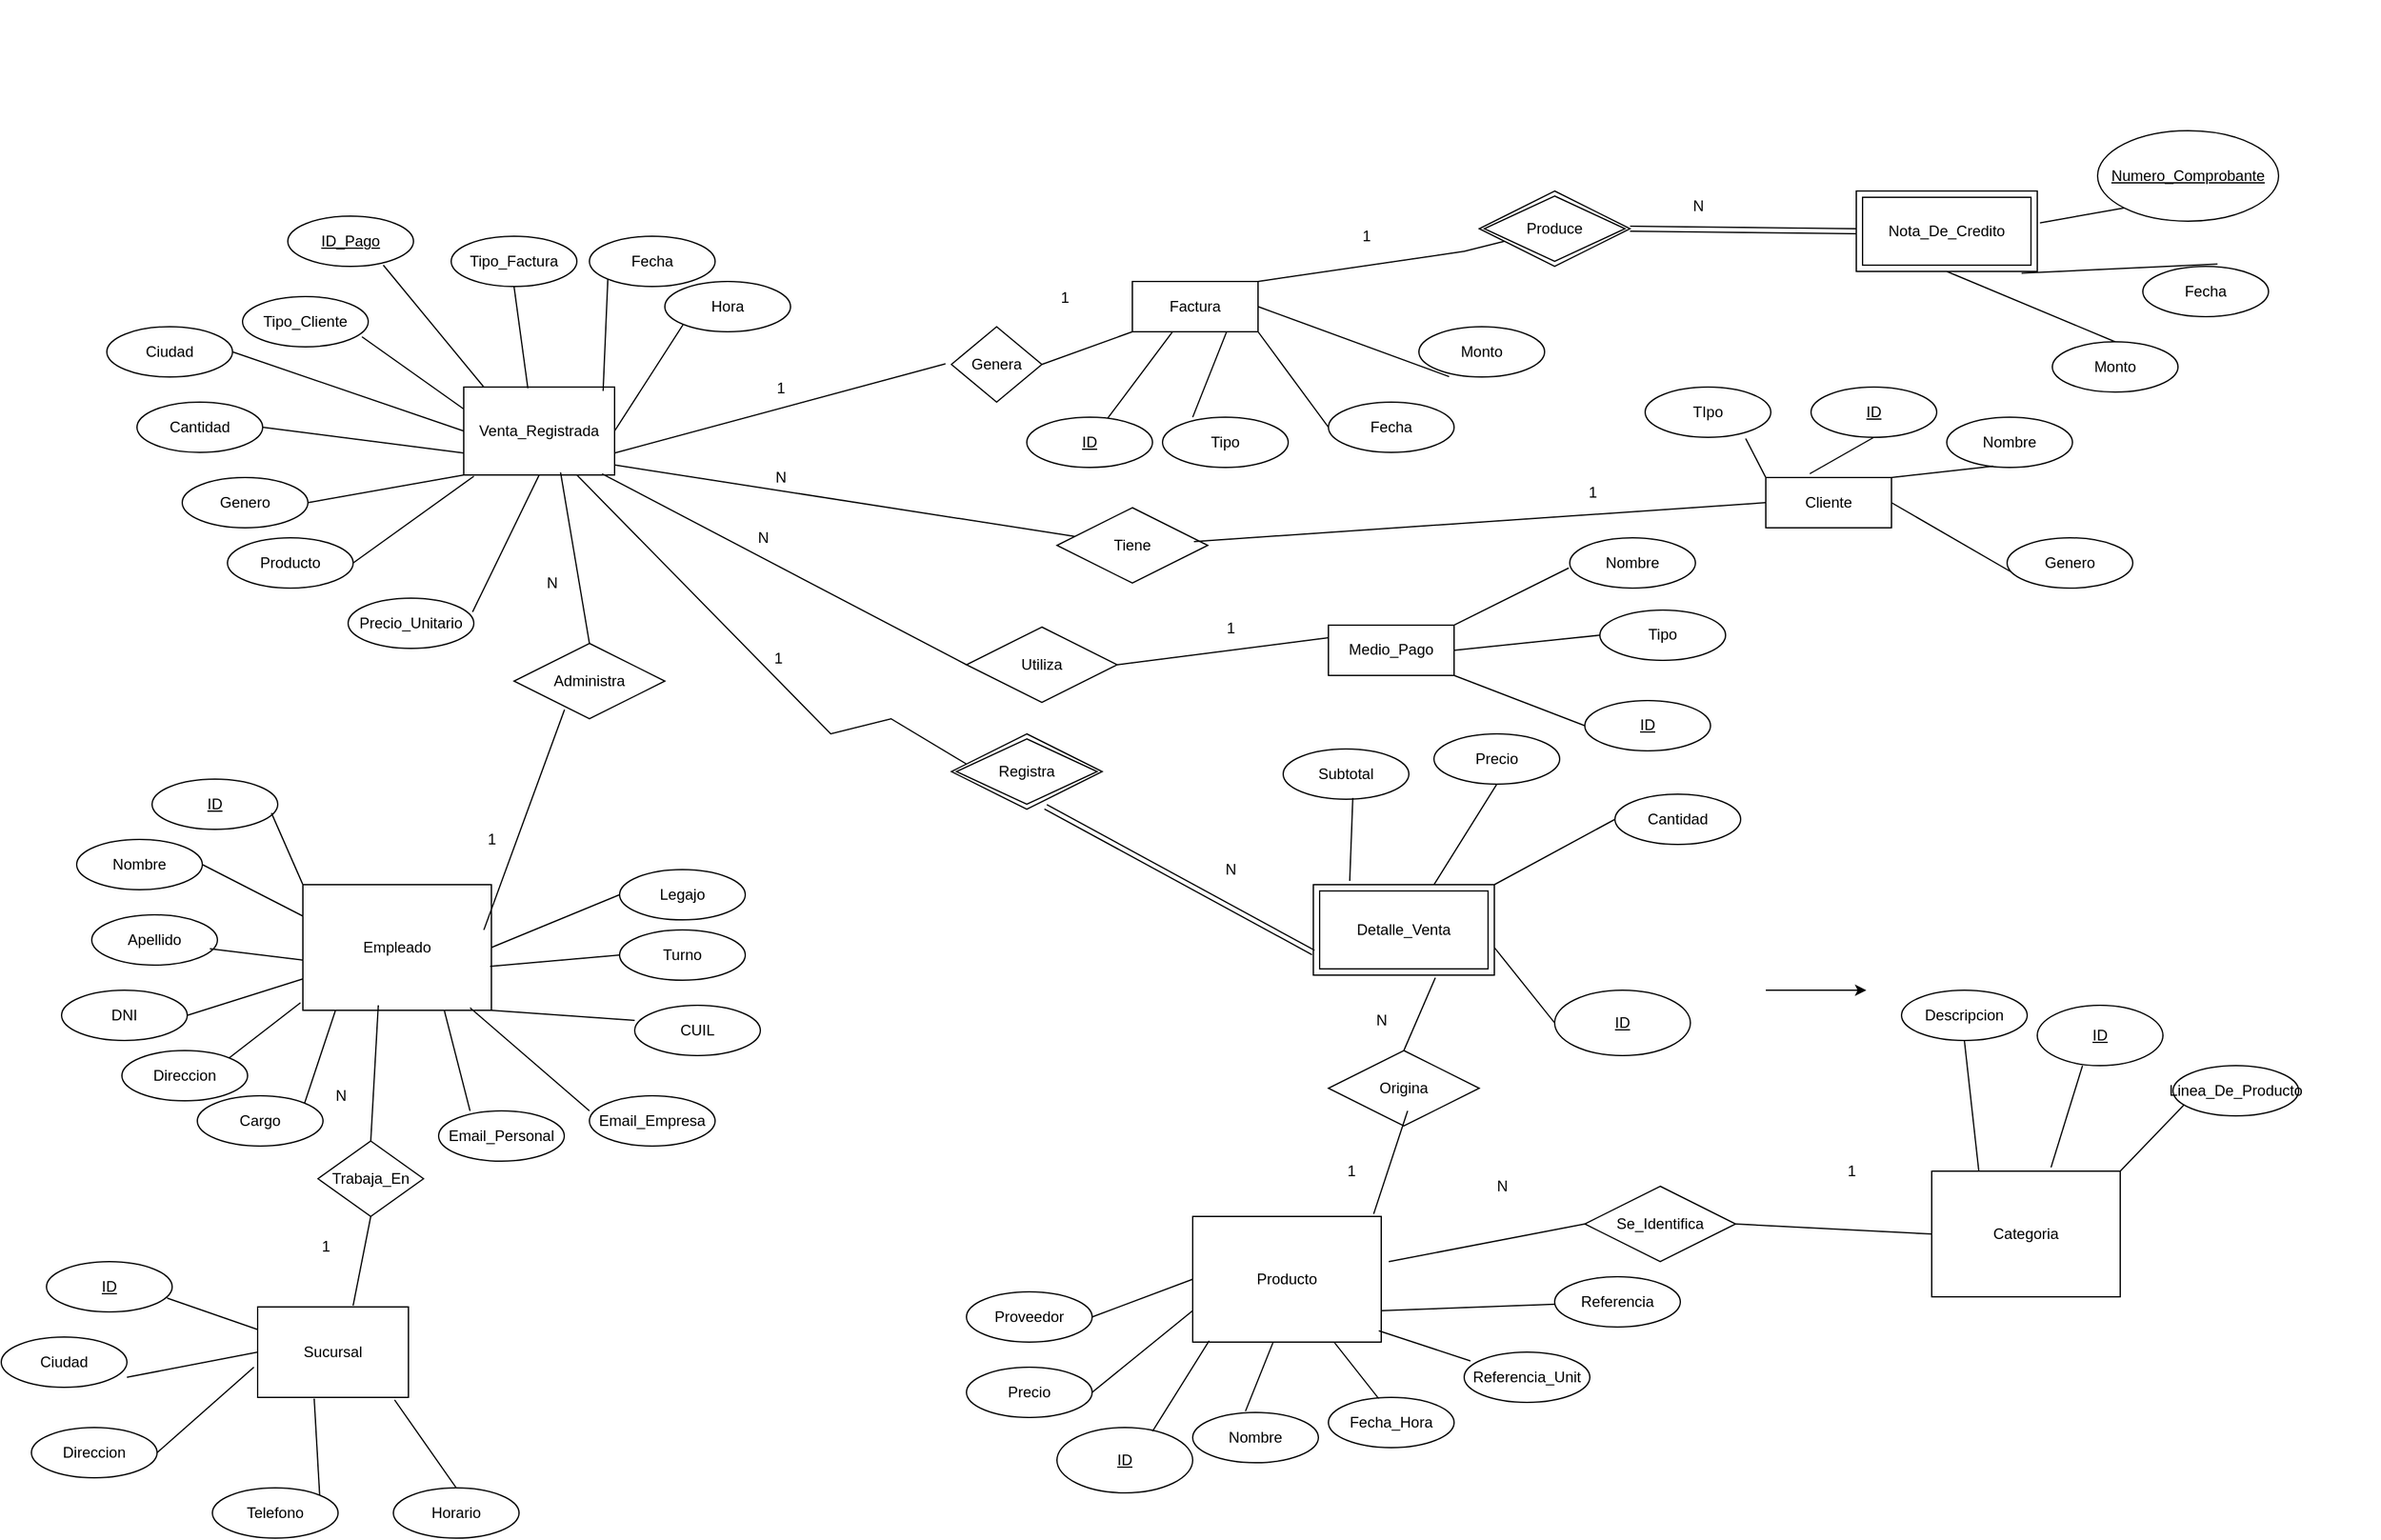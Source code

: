 <mxfile version="26.0.14">
  <diagram name="Página-1" id="UsycYZGFSsphmftQ30QH">
    <mxGraphModel grid="1" page="1" gridSize="12" guides="0" tooltips="1" connect="1" arrows="1" fold="1" pageScale="1" pageWidth="2200" pageHeight="2200" math="0" shadow="0">
      <root>
        <mxCell id="0" />
        <mxCell id="1" parent="0" />
        <mxCell id="an_xKArvUmKsYVzUiVtq-6" value="Venta_Registrada" style="whiteSpace=wrap;html=1;align=center;perimeterSpacing=0;strokeWidth=1;" vertex="1" parent="1">
          <mxGeometry x="512" y="252" width="120" height="70" as="geometry" />
        </mxCell>
        <mxCell id="an_xKArvUmKsYVzUiVtq-8" value="Tipo_Cliente" style="ellipse;whiteSpace=wrap;html=1;align=center;" vertex="1" parent="1">
          <mxGeometry x="336" y="180" width="100" height="40" as="geometry" />
        </mxCell>
        <mxCell id="an_xKArvUmKsYVzUiVtq-9" value="Tipo_Factura" style="ellipse;whiteSpace=wrap;html=1;align=center;" vertex="1" parent="1">
          <mxGeometry x="502" y="132" width="100" height="40" as="geometry" />
        </mxCell>
        <mxCell id="an_xKArvUmKsYVzUiVtq-10" value="Ciudad" style="ellipse;whiteSpace=wrap;html=1;align=center;" vertex="1" parent="1">
          <mxGeometry x="228" y="204" width="100" height="40" as="geometry" />
        </mxCell>
        <mxCell id="an_xKArvUmKsYVzUiVtq-11" value="Cliente" style="whiteSpace=wrap;html=1;align=center;" vertex="1" parent="1">
          <mxGeometry x="1548" y="324" width="100" height="40" as="geometry" />
        </mxCell>
        <mxCell id="an_xKArvUmKsYVzUiVtq-12" value="ID_Pago" style="ellipse;whiteSpace=wrap;html=1;align=center;fontStyle=4;" vertex="1" parent="1">
          <mxGeometry x="372" y="116" width="100" height="40" as="geometry" />
        </mxCell>
        <mxCell id="an_xKArvUmKsYVzUiVtq-13" value="ID" style="ellipse;whiteSpace=wrap;html=1;align=center;fontStyle=4;" vertex="1" parent="1">
          <mxGeometry x="1584" y="252" width="100" height="40" as="geometry" />
        </mxCell>
        <mxCell id="an_xKArvUmKsYVzUiVtq-17" value="ID" style="ellipse;whiteSpace=wrap;html=1;align=center;fontStyle=4;" vertex="1" parent="1">
          <mxGeometry x="984" y="1080" width="108" height="52" as="geometry" />
        </mxCell>
        <mxCell id="an_xKArvUmKsYVzUiVtq-19" value="Genero" style="ellipse;whiteSpace=wrap;html=1;align=center;" vertex="1" parent="1">
          <mxGeometry x="288" y="324" width="100" height="40" as="geometry" />
        </mxCell>
        <mxCell id="an_xKArvUmKsYVzUiVtq-20" value="Fecha" style="ellipse;whiteSpace=wrap;html=1;align=center;" vertex="1" parent="1">
          <mxGeometry x="612" y="132" width="100" height="40" as="geometry" />
        </mxCell>
        <mxCell id="an_xKArvUmKsYVzUiVtq-21" value="Cantidad" style="ellipse;whiteSpace=wrap;html=1;align=center;" vertex="1" parent="1">
          <mxGeometry x="252" y="264" width="100" height="40" as="geometry" />
        </mxCell>
        <mxCell id="an_xKArvUmKsYVzUiVtq-22" value="Precio_Unitario" style="ellipse;whiteSpace=wrap;html=1;align=center;" vertex="1" parent="1">
          <mxGeometry x="420" y="420" width="100" height="40" as="geometry" />
        </mxCell>
        <mxCell id="an_xKArvUmKsYVzUiVtq-23" value="Producto" style="ellipse;whiteSpace=wrap;html=1;align=center;" vertex="1" parent="1">
          <mxGeometry x="324" y="372" width="100" height="40" as="geometry" />
        </mxCell>
        <mxCell id="an_xKArvUmKsYVzUiVtq-26" value="Hora" style="ellipse;whiteSpace=wrap;html=1;align=center;" vertex="1" parent="1">
          <mxGeometry x="672" y="168" width="100" height="40" as="geometry" />
        </mxCell>
        <mxCell id="an_xKArvUmKsYVzUiVtq-27" value="Nombre" style="ellipse;whiteSpace=wrap;html=1;align=center;" vertex="1" parent="1">
          <mxGeometry x="1392" y="372" width="100" height="40" as="geometry" />
        </mxCell>
        <mxCell id="an_xKArvUmKsYVzUiVtq-40" value="Tiene" style="shape=rhombus;perimeter=rhombusPerimeter;whiteSpace=wrap;html=1;align=center;" vertex="1" parent="1">
          <mxGeometry x="984" y="348" width="120" height="60" as="geometry" />
        </mxCell>
        <mxCell id="an_xKArvUmKsYVzUiVtq-42" value="Utiliza" style="shape=rhombus;perimeter=rhombusPerimeter;whiteSpace=wrap;html=1;align=center;" vertex="1" parent="1">
          <mxGeometry x="912" y="443" width="120" height="60" as="geometry" />
        </mxCell>
        <mxCell id="an_xKArvUmKsYVzUiVtq-43" value="Administra" style="shape=rhombus;perimeter=rhombusPerimeter;whiteSpace=wrap;html=1;align=center;" vertex="1" parent="1">
          <mxGeometry x="552" y="456" width="120" height="60" as="geometry" />
        </mxCell>
        <mxCell id="an_xKArvUmKsYVzUiVtq-47" value="1" style="text;html=1;align=center;verticalAlign=middle;resizable=0;points=[];autosize=1;strokeColor=none;fillColor=none;" vertex="1" parent="1">
          <mxGeometry x="1392" y="324" width="36" height="24" as="geometry" />
        </mxCell>
        <mxCell id="an_xKArvUmKsYVzUiVtq-51" value="Nombre" style="ellipse;whiteSpace=wrap;html=1;align=center;" vertex="1" parent="1">
          <mxGeometry x="1692" y="276" width="100" height="40" as="geometry" />
        </mxCell>
        <mxCell id="an_xKArvUmKsYVzUiVtq-52" value="Genero" style="ellipse;whiteSpace=wrap;html=1;align=center;" vertex="1" parent="1">
          <mxGeometry x="1740" y="372" width="100" height="40" as="geometry" />
        </mxCell>
        <mxCell id="an_xKArvUmKsYVzUiVtq-55" value="TIpo" style="ellipse;whiteSpace=wrap;html=1;align=center;" vertex="1" parent="1">
          <mxGeometry x="1452" y="252" width="100" height="40" as="geometry" />
        </mxCell>
        <mxCell id="an_xKArvUmKsYVzUiVtq-58" value="N" style="text;html=1;align=center;verticalAlign=middle;resizable=0;points=[];autosize=1;strokeColor=none;fillColor=none;" vertex="1" parent="1">
          <mxGeometry x="732" y="360" width="36" height="24" as="geometry" />
        </mxCell>
        <mxCell id="an_xKArvUmKsYVzUiVtq-66" value="" style="endArrow=none;html=1;rounded=0;entryX=0;entryY=0.5;entryDx=0;entryDy=0;exitX=0.908;exitY=0.45;exitDx=0;exitDy=0;exitPerimeter=0;" edge="1" parent="1" source="an_xKArvUmKsYVzUiVtq-40" target="an_xKArvUmKsYVzUiVtq-11">
          <mxGeometry width="50" height="50" relative="1" as="geometry">
            <mxPoint x="1044" y="458" as="sourcePoint" />
            <mxPoint x="1094" y="408" as="targetPoint" />
          </mxGeometry>
        </mxCell>
        <mxCell id="an_xKArvUmKsYVzUiVtq-67" value="Medio_Pago" style="whiteSpace=wrap;html=1;align=center;" vertex="1" parent="1">
          <mxGeometry x="1200" y="441.48" width="100" height="40" as="geometry" />
        </mxCell>
        <mxCell id="an_xKArvUmKsYVzUiVtq-68" value="1" style="text;html=1;align=center;verticalAlign=middle;resizable=0;points=[];autosize=1;strokeColor=none;fillColor=none;" vertex="1" parent="1">
          <mxGeometry x="1104" y="432" width="36" height="24" as="geometry" />
        </mxCell>
        <mxCell id="an_xKArvUmKsYVzUiVtq-69" value="Tipo" style="ellipse;whiteSpace=wrap;html=1;align=center;" vertex="1" parent="1">
          <mxGeometry x="1416" y="429.48" width="100" height="40" as="geometry" />
        </mxCell>
        <mxCell id="an_xKArvUmKsYVzUiVtq-73" value="ID" style="ellipse;whiteSpace=wrap;html=1;align=center;fontStyle=4;" vertex="1" parent="1">
          <mxGeometry x="1404" y="501.48" width="100" height="40" as="geometry" />
        </mxCell>
        <mxCell id="an_xKArvUmKsYVzUiVtq-75" value="" style="endArrow=none;html=1;rounded=0;entryX=0;entryY=0.25;entryDx=0;entryDy=0;exitX=1;exitY=0.5;exitDx=0;exitDy=0;" edge="1" parent="1" source="an_xKArvUmKsYVzUiVtq-42" target="an_xKArvUmKsYVzUiVtq-67">
          <mxGeometry width="50" height="50" relative="1" as="geometry">
            <mxPoint x="1068" y="529" as="sourcePoint" />
            <mxPoint x="1118" y="479" as="targetPoint" />
          </mxGeometry>
        </mxCell>
        <mxCell id="an_xKArvUmKsYVzUiVtq-77" value="N" style="text;html=1;align=center;verticalAlign=middle;resizable=0;points=[];autosize=1;strokeColor=none;fillColor=none;" vertex="1" parent="1">
          <mxGeometry x="746" y="312" width="36" height="24" as="geometry" />
        </mxCell>
        <mxCell id="an_xKArvUmKsYVzUiVtq-92" style="edgeStyle=none;rounded=0;orthogonalLoop=1;jettySize=auto;html=1;" edge="1" parent="1" source="an_xKArvUmKsYVzUiVtq-82">
          <mxGeometry relative="1" as="geometry">
            <mxPoint x="492" y="668" as="targetPoint" />
          </mxGeometry>
        </mxCell>
        <mxCell id="an_xKArvUmKsYVzUiVtq-82" value="Empleado" style="whiteSpace=wrap;html=1;align=center;" vertex="1" parent="1">
          <mxGeometry x="384" y="648" width="150" height="100" as="geometry" />
        </mxCell>
        <mxCell id="an_xKArvUmKsYVzUiVtq-85" value="ID" style="ellipse;whiteSpace=wrap;html=1;align=center;fontStyle=4;" vertex="1" parent="1">
          <mxGeometry x="264" y="564" width="100" height="40" as="geometry" />
        </mxCell>
        <mxCell id="an_xKArvUmKsYVzUiVtq-87" value="1" style="text;html=1;align=center;verticalAlign=middle;resizable=0;points=[];autosize=1;strokeColor=none;fillColor=none;" vertex="1" parent="1">
          <mxGeometry x="516" y="600" width="36" height="24" as="geometry" />
        </mxCell>
        <mxCell id="an_xKArvUmKsYVzUiVtq-89" value="N" style="text;html=1;align=center;verticalAlign=middle;resizable=0;points=[];autosize=1;strokeColor=none;fillColor=none;" vertex="1" parent="1">
          <mxGeometry x="564" y="396" width="36" height="24" as="geometry" />
        </mxCell>
        <mxCell id="an_xKArvUmKsYVzUiVtq-93" value="Email_Empresa" style="ellipse;whiteSpace=wrap;html=1;align=center;" vertex="1" parent="1">
          <mxGeometry x="612" y="816" width="100" height="40" as="geometry" />
        </mxCell>
        <mxCell id="an_xKArvUmKsYVzUiVtq-94" value="Email_Personal" style="ellipse;whiteSpace=wrap;html=1;align=center;" vertex="1" parent="1">
          <mxGeometry x="492" y="828" width="100" height="40" as="geometry" />
        </mxCell>
        <mxCell id="an_xKArvUmKsYVzUiVtq-95" value="Direccion" style="ellipse;whiteSpace=wrap;html=1;align=center;" vertex="1" parent="1">
          <mxGeometry x="240" y="780" width="100" height="40" as="geometry" />
        </mxCell>
        <mxCell id="an_xKArvUmKsYVzUiVtq-96" value="DNI" style="ellipse;whiteSpace=wrap;html=1;align=center;" vertex="1" parent="1">
          <mxGeometry x="192" y="732" width="100" height="40" as="geometry" />
        </mxCell>
        <mxCell id="an_xKArvUmKsYVzUiVtq-97" value="Apellido" style="ellipse;whiteSpace=wrap;html=1;align=center;" vertex="1" parent="1">
          <mxGeometry x="216" y="672" width="100" height="40" as="geometry" />
        </mxCell>
        <mxCell id="an_xKArvUmKsYVzUiVtq-98" value="Nombre" style="ellipse;whiteSpace=wrap;html=1;align=center;" vertex="1" parent="1">
          <mxGeometry x="204" y="612" width="100" height="40" as="geometry" />
        </mxCell>
        <mxCell id="an_xKArvUmKsYVzUiVtq-99" value="" style="endArrow=none;html=1;rounded=0;entryX=0.335;entryY=0.878;entryDx=0;entryDy=0;entryPerimeter=0;exitX=0.96;exitY=0.36;exitDx=0;exitDy=0;exitPerimeter=0;" edge="1" parent="1" source="an_xKArvUmKsYVzUiVtq-82" target="an_xKArvUmKsYVzUiVtq-43">
          <mxGeometry width="50" height="50" relative="1" as="geometry">
            <mxPoint x="576" y="686" as="sourcePoint" />
            <mxPoint x="626" y="636" as="targetPoint" />
          </mxGeometry>
        </mxCell>
        <mxCell id="an_xKArvUmKsYVzUiVtq-100" value="Descripcion" style="ellipse;whiteSpace=wrap;html=1;align=center;" vertex="1" parent="1">
          <mxGeometry x="1656" y="732" width="100" height="40" as="geometry" />
        </mxCell>
        <mxCell id="an_xKArvUmKsYVzUiVtq-101" value="Cargo" style="ellipse;whiteSpace=wrap;html=1;align=center;" vertex="1" parent="1">
          <mxGeometry x="300" y="816" width="100" height="40" as="geometry" />
        </mxCell>
        <mxCell id="an_xKArvUmKsYVzUiVtq-102" value="CUIL" style="ellipse;whiteSpace=wrap;html=1;align=center;" vertex="1" parent="1">
          <mxGeometry x="648" y="744" width="100" height="40" as="geometry" />
        </mxCell>
        <mxCell id="an_xKArvUmKsYVzUiVtq-105" value="Turno" style="ellipse;whiteSpace=wrap;html=1;align=center;" vertex="1" parent="1">
          <mxGeometry x="636" y="684" width="100" height="40" as="geometry" />
        </mxCell>
        <mxCell id="an_xKArvUmKsYVzUiVtq-117" value="ID" style="ellipse;whiteSpace=wrap;html=1;align=center;fontStyle=4;" vertex="1" parent="1">
          <mxGeometry x="1764" y="744" width="100" height="48" as="geometry" />
        </mxCell>
        <mxCell id="an_xKArvUmKsYVzUiVtq-120" value="Linea_De_Producto" style="ellipse;whiteSpace=wrap;html=1;align=center;" vertex="1" parent="1">
          <mxGeometry x="1872" y="792" width="100" height="40" as="geometry" />
        </mxCell>
        <mxCell id="an_xKArvUmKsYVzUiVtq-123" value="Categoria" style="whiteSpace=wrap;html=1;align=center;" vertex="1" parent="1">
          <mxGeometry x="1680" y="876" width="150" height="100" as="geometry" />
        </mxCell>
        <mxCell id="an_xKArvUmKsYVzUiVtq-125" value="Producto" style="whiteSpace=wrap;html=1;align=center;" vertex="1" parent="1">
          <mxGeometry x="1092" y="912" width="150" height="100" as="geometry" />
        </mxCell>
        <mxCell id="an_xKArvUmKsYVzUiVtq-129" value="Se_Identifica" style="shape=rhombus;perimeter=rhombusPerimeter;whiteSpace=wrap;html=1;align=center;" vertex="1" parent="1">
          <mxGeometry x="1404" y="888" width="120" height="60" as="geometry" />
        </mxCell>
        <mxCell id="an_xKArvUmKsYVzUiVtq-130" value="1" style="text;html=1;align=center;verticalAlign=middle;resizable=0;points=[];autosize=1;strokeColor=none;fillColor=none;" vertex="1" parent="1">
          <mxGeometry x="1598" y="864" width="36" height="24" as="geometry" />
        </mxCell>
        <mxCell id="an_xKArvUmKsYVzUiVtq-131" value="N" style="text;html=1;align=center;verticalAlign=middle;resizable=0;points=[];autosize=1;strokeColor=none;fillColor=none;" vertex="1" parent="1">
          <mxGeometry x="1320" y="876" width="36" height="24" as="geometry" />
        </mxCell>
        <mxCell id="an_xKArvUmKsYVzUiVtq-133" value="" style="endArrow=none;html=1;rounded=0;entryX=0;entryY=0.5;entryDx=0;entryDy=0;exitX=1;exitY=0.5;exitDx=0;exitDy=0;" edge="1" parent="1" source="an_xKArvUmKsYVzUiVtq-129" target="an_xKArvUmKsYVzUiVtq-123">
          <mxGeometry width="50" height="50" relative="1" as="geometry">
            <mxPoint x="1560" y="950" as="sourcePoint" />
            <mxPoint x="1610" y="900" as="targetPoint" />
          </mxGeometry>
        </mxCell>
        <mxCell id="an_xKArvUmKsYVzUiVtq-134" value="Precio" style="ellipse;whiteSpace=wrap;html=1;align=center;" vertex="1" parent="1">
          <mxGeometry x="912" y="1032" width="100" height="40" as="geometry" />
        </mxCell>
        <mxCell id="an_xKArvUmKsYVzUiVtq-136" value="Referencia" style="ellipse;whiteSpace=wrap;html=1;align=center;" vertex="1" parent="1">
          <mxGeometry x="1380" y="960" width="100" height="40" as="geometry" />
        </mxCell>
        <mxCell id="an_xKArvUmKsYVzUiVtq-137" value="Nombre" style="ellipse;whiteSpace=wrap;html=1;align=center;" vertex="1" parent="1">
          <mxGeometry x="1092" y="1068" width="100" height="40" as="geometry" />
        </mxCell>
        <mxCell id="an_xKArvUmKsYVzUiVtq-139" value="Referencia_Unit" style="ellipse;whiteSpace=wrap;html=1;align=center;" vertex="1" parent="1">
          <mxGeometry x="1308" y="1020" width="100" height="40" as="geometry" />
        </mxCell>
        <mxCell id="an_xKArvUmKsYVzUiVtq-142" value="Fecha_Hora" style="ellipse;whiteSpace=wrap;html=1;align=center;" vertex="1" parent="1">
          <mxGeometry x="1200" y="1056" width="100" height="40" as="geometry" />
        </mxCell>
        <mxCell id="an_xKArvUmKsYVzUiVtq-149" value="Proveedor" style="ellipse;whiteSpace=wrap;html=1;align=center;" vertex="1" parent="1">
          <mxGeometry x="912" y="972" width="100" height="40" as="geometry" />
        </mxCell>
        <mxCell id="an_xKArvUmKsYVzUiVtq-152" value="ID" style="ellipse;whiteSpace=wrap;html=1;align=center;fontStyle=4;" vertex="1" parent="1">
          <mxGeometry x="1380" y="732" width="108" height="52" as="geometry" />
        </mxCell>
        <mxCell id="an_xKArvUmKsYVzUiVtq-155" value="Cantidad" style="ellipse;whiteSpace=wrap;html=1;align=center;" vertex="1" parent="1">
          <mxGeometry x="1428" y="576" width="100" height="40" as="geometry" />
        </mxCell>
        <mxCell id="an_xKArvUmKsYVzUiVtq-158" value="Origina" style="shape=rhombus;perimeter=rhombusPerimeter;whiteSpace=wrap;html=1;align=center;" vertex="1" parent="1">
          <mxGeometry x="1200" y="780" width="120" height="60" as="geometry" />
        </mxCell>
        <mxCell id="an_xKArvUmKsYVzUiVtq-160" value="" style="endArrow=none;html=1;rounded=0;entryX=0.5;entryY=1;entryDx=0;entryDy=0;" edge="1" parent="1">
          <mxGeometry width="50" height="50" relative="1" as="geometry">
            <mxPoint x="1236" y="910" as="sourcePoint" />
            <mxPoint x="1263" y="828" as="targetPoint" />
          </mxGeometry>
        </mxCell>
        <mxCell id="an_xKArvUmKsYVzUiVtq-162" value="N" style="text;html=1;align=center;verticalAlign=middle;resizable=0;points=[];autosize=1;strokeColor=none;fillColor=none;" vertex="1" parent="1">
          <mxGeometry x="1224" y="744" width="36" height="24" as="geometry" />
        </mxCell>
        <mxCell id="an_xKArvUmKsYVzUiVtq-163" value="1" style="text;html=1;align=center;verticalAlign=middle;resizable=0;points=[];autosize=1;strokeColor=none;fillColor=none;" vertex="1" parent="1">
          <mxGeometry x="1200" y="864" width="36" height="24" as="geometry" />
        </mxCell>
        <mxCell id="an_xKArvUmKsYVzUiVtq-168" value="" style="endArrow=none;html=1;rounded=0;entryX=0.75;entryY=1;entryDx=0;entryDy=0;exitX=0.1;exitY=0.4;exitDx=0;exitDy=0;exitPerimeter=0;" edge="1" parent="1" source="an_xKArvUmKsYVzUiVtq-237" target="an_xKArvUmKsYVzUiVtq-6">
          <mxGeometry width="50" height="50" relative="1" as="geometry">
            <mxPoint x="927.13" y="586.435" as="sourcePoint" />
            <mxPoint x="878" y="492" as="targetPoint" />
            <Array as="points">
              <mxPoint x="852" y="516" />
              <mxPoint x="804" y="528" />
            </Array>
          </mxGeometry>
        </mxCell>
        <mxCell id="an_xKArvUmKsYVzUiVtq-169" value="1" style="text;html=1;align=center;verticalAlign=middle;resizable=0;points=[];autosize=1;strokeColor=none;fillColor=none;" vertex="1" parent="1">
          <mxGeometry x="744" y="456" width="36" height="24" as="geometry" />
        </mxCell>
        <mxCell id="an_xKArvUmKsYVzUiVtq-170" value="N" style="text;html=1;align=center;verticalAlign=middle;resizable=0;points=[];autosize=1;strokeColor=none;fillColor=none;" vertex="1" parent="1">
          <mxGeometry x="1104" y="624" width="36" height="24" as="geometry" />
        </mxCell>
        <mxCell id="an_xKArvUmKsYVzUiVtq-172" value="Sucursal" style="whiteSpace=wrap;html=1;align=center;" vertex="1" parent="1">
          <mxGeometry x="348" y="984" width="120" height="72" as="geometry" />
        </mxCell>
        <mxCell id="an_xKArvUmKsYVzUiVtq-174" value="ID" style="ellipse;whiteSpace=wrap;html=1;align=center;fontStyle=4;" vertex="1" parent="1">
          <mxGeometry x="180" y="948" width="100" height="40" as="geometry" />
        </mxCell>
        <mxCell id="an_xKArvUmKsYVzUiVtq-176" value="Ciudad" style="ellipse;whiteSpace=wrap;html=1;align=center;" vertex="1" parent="1">
          <mxGeometry x="144" y="1008" width="100" height="40" as="geometry" />
        </mxCell>
        <mxCell id="an_xKArvUmKsYVzUiVtq-177" value="Direccion" style="ellipse;whiteSpace=wrap;html=1;align=center;" vertex="1" parent="1">
          <mxGeometry x="168" y="1080" width="100" height="40" as="geometry" />
        </mxCell>
        <mxCell id="an_xKArvUmKsYVzUiVtq-178" value="Horario" style="ellipse;whiteSpace=wrap;html=1;align=center;" vertex="1" parent="1">
          <mxGeometry x="456" y="1128" width="100" height="40" as="geometry" />
        </mxCell>
        <mxCell id="an_xKArvUmKsYVzUiVtq-179" value="Telefono" style="ellipse;whiteSpace=wrap;html=1;align=center;" vertex="1" parent="1">
          <mxGeometry x="312" y="1128" width="100" height="40" as="geometry" />
        </mxCell>
        <mxCell id="an_xKArvUmKsYVzUiVtq-180" value="" style="endArrow=none;html=1;rounded=0;entryX=0;entryY=0.25;entryDx=0;entryDy=0;exitX=0.96;exitY=0.725;exitDx=0;exitDy=0;exitPerimeter=0;" edge="1" parent="1" source="an_xKArvUmKsYVzUiVtq-174" target="an_xKArvUmKsYVzUiVtq-172">
          <mxGeometry width="50" height="50" relative="1" as="geometry">
            <mxPoint x="276" y="998" as="sourcePoint" />
            <mxPoint x="326" y="948" as="targetPoint" />
          </mxGeometry>
        </mxCell>
        <mxCell id="an_xKArvUmKsYVzUiVtq-181" value="" style="endArrow=none;html=1;rounded=0;entryX=0;entryY=0.5;entryDx=0;entryDy=0;exitX=1;exitY=0.5;exitDx=0;exitDy=0;" edge="1" parent="1" target="an_xKArvUmKsYVzUiVtq-172">
          <mxGeometry width="50" height="50" relative="1" as="geometry">
            <mxPoint x="244" y="1040" as="sourcePoint" />
            <mxPoint x="302" y="1056" as="targetPoint" />
          </mxGeometry>
        </mxCell>
        <mxCell id="an_xKArvUmKsYVzUiVtq-182" value="" style="endArrow=none;html=1;rounded=0;entryX=-0.025;entryY=0.667;entryDx=0;entryDy=0;entryPerimeter=0;exitX=1;exitY=0.5;exitDx=0;exitDy=0;" edge="1" parent="1" source="an_xKArvUmKsYVzUiVtq-177" target="an_xKArvUmKsYVzUiVtq-172">
          <mxGeometry width="50" height="50" relative="1" as="geometry">
            <mxPoint x="276" y="1094" as="sourcePoint" />
            <mxPoint x="326" y="1044" as="targetPoint" />
          </mxGeometry>
        </mxCell>
        <mxCell id="an_xKArvUmKsYVzUiVtq-183" value="" style="endArrow=none;html=1;rounded=0;exitX=1;exitY=0;exitDx=0;exitDy=0;entryX=0.375;entryY=1.014;entryDx=0;entryDy=0;entryPerimeter=0;" edge="1" parent="1" source="an_xKArvUmKsYVzUiVtq-179" target="an_xKArvUmKsYVzUiVtq-172">
          <mxGeometry width="50" height="50" relative="1" as="geometry">
            <mxPoint x="432" y="1142" as="sourcePoint" />
            <mxPoint x="482" y="1092" as="targetPoint" />
          </mxGeometry>
        </mxCell>
        <mxCell id="an_xKArvUmKsYVzUiVtq-184" value="" style="endArrow=none;html=1;rounded=0;exitX=0.908;exitY=1.028;exitDx=0;exitDy=0;exitPerimeter=0;entryX=0.5;entryY=0;entryDx=0;entryDy=0;" edge="1" parent="1" source="an_xKArvUmKsYVzUiVtq-172" target="an_xKArvUmKsYVzUiVtq-178">
          <mxGeometry width="50" height="50" relative="1" as="geometry">
            <mxPoint x="504" y="1094" as="sourcePoint" />
            <mxPoint x="516" y="1116" as="targetPoint" />
          </mxGeometry>
        </mxCell>
        <mxCell id="an_xKArvUmKsYVzUiVtq-188" value="1" style="text;html=1;align=center;verticalAlign=middle;resizable=0;points=[];autosize=1;strokeColor=none;fillColor=none;" vertex="1" parent="1">
          <mxGeometry x="384" y="924" width="36" height="24" as="geometry" />
        </mxCell>
        <mxCell id="an_xKArvUmKsYVzUiVtq-189" value="N" style="text;html=1;align=center;verticalAlign=middle;resizable=0;points=[];autosize=1;strokeColor=none;fillColor=none;" vertex="1" parent="1">
          <mxGeometry x="396" y="804" width="36" height="24" as="geometry" />
        </mxCell>
        <mxCell id="an_xKArvUmKsYVzUiVtq-191" value="" style="endArrow=none;html=1;rounded=0;exitX=0.99;exitY=0.275;exitDx=0;exitDy=0;exitPerimeter=0;entryX=0.5;entryY=1;entryDx=0;entryDy=0;" edge="1" parent="1" source="an_xKArvUmKsYVzUiVtq-22" target="an_xKArvUmKsYVzUiVtq-6">
          <mxGeometry width="50" height="50" relative="1" as="geometry">
            <mxPoint x="540" y="506" as="sourcePoint" />
            <mxPoint x="588" y="420" as="targetPoint" />
          </mxGeometry>
        </mxCell>
        <mxCell id="an_xKArvUmKsYVzUiVtq-206" value="Factura" style="whiteSpace=wrap;html=1;align=center;" vertex="1" parent="1">
          <mxGeometry x="1044" y="168" width="100" height="40" as="geometry" />
        </mxCell>
        <mxCell id="an_xKArvUmKsYVzUiVtq-207" value="Genera" style="shape=rhombus;perimeter=rhombusPerimeter;whiteSpace=wrap;html=1;align=center;" vertex="1" parent="1">
          <mxGeometry x="900" y="204" width="72" height="60" as="geometry" />
        </mxCell>
        <mxCell id="an_xKArvUmKsYVzUiVtq-208" value="" style="endArrow=none;html=1;rounded=0;entryX=0;entryY=1;entryDx=0;entryDy=0;exitX=1;exitY=0.5;exitDx=0;exitDy=0;" edge="1" parent="1" source="an_xKArvUmKsYVzUiVtq-207" target="an_xKArvUmKsYVzUiVtq-206">
          <mxGeometry width="50" height="50" relative="1" as="geometry">
            <mxPoint x="972" y="266" as="sourcePoint" />
            <mxPoint x="1022" y="216" as="targetPoint" />
          </mxGeometry>
        </mxCell>
        <mxCell id="an_xKArvUmKsYVzUiVtq-209" value="" style="endArrow=none;html=1;rounded=0;entryX=-0.065;entryY=0.492;entryDx=0;entryDy=0;entryPerimeter=0;exitX=1;exitY=0.75;exitDx=0;exitDy=0;" edge="1" parent="1" source="an_xKArvUmKsYVzUiVtq-6" target="an_xKArvUmKsYVzUiVtq-207">
          <mxGeometry width="50" height="50" relative="1" as="geometry">
            <mxPoint x="660" y="300" as="sourcePoint" />
            <mxPoint x="840" y="240" as="targetPoint" />
          </mxGeometry>
        </mxCell>
        <mxCell id="an_xKArvUmKsYVzUiVtq-210" value="" style="endArrow=none;html=1;rounded=0;exitX=1;exitY=0.5;exitDx=0;exitDy=0;entryX=0;entryY=1;entryDx=0;entryDy=0;" edge="1" parent="1" source="an_xKArvUmKsYVzUiVtq-6" target="an_xKArvUmKsYVzUiVtq-26">
          <mxGeometry width="50" height="50" relative="1" as="geometry">
            <mxPoint x="720" y="242" as="sourcePoint" />
            <mxPoint x="770" y="192" as="targetPoint" />
          </mxGeometry>
        </mxCell>
        <mxCell id="an_xKArvUmKsYVzUiVtq-211" value="1" style="text;html=1;align=center;verticalAlign=middle;resizable=0;points=[];autosize=1;strokeColor=none;fillColor=none;" vertex="1" parent="1">
          <mxGeometry x="746" y="241" width="36" height="24" as="geometry" />
        </mxCell>
        <mxCell id="an_xKArvUmKsYVzUiVtq-212" value="1" style="text;html=1;align=center;verticalAlign=middle;resizable=0;points=[];autosize=1;strokeColor=none;fillColor=none;" vertex="1" parent="1">
          <mxGeometry x="972" y="169" width="36" height="24" as="geometry" />
        </mxCell>
        <mxCell id="an_xKArvUmKsYVzUiVtq-213" value="" style="endArrow=none;html=1;rounded=0;entryX=0;entryY=1;entryDx=0;entryDy=0;exitX=0.924;exitY=0.045;exitDx=0;exitDy=0;exitPerimeter=0;" edge="1" parent="1" source="an_xKArvUmKsYVzUiVtq-6" target="an_xKArvUmKsYVzUiVtq-20">
          <mxGeometry width="50" height="50" relative="1" as="geometry">
            <mxPoint x="636" y="218" as="sourcePoint" />
            <mxPoint x="686" y="168" as="targetPoint" />
          </mxGeometry>
        </mxCell>
        <mxCell id="an_xKArvUmKsYVzUiVtq-215" value="Tipo" style="ellipse;whiteSpace=wrap;html=1;align=center;" vertex="1" parent="1">
          <mxGeometry x="1068" y="276" width="100" height="40" as="geometry" />
        </mxCell>
        <mxCell id="an_xKArvUmKsYVzUiVtq-216" value="Fecha" style="ellipse;whiteSpace=wrap;html=1;align=center;" vertex="1" parent="1">
          <mxGeometry x="1200" y="264" width="100" height="40" as="geometry" />
        </mxCell>
        <mxCell id="an_xKArvUmKsYVzUiVtq-217" value="" style="endArrow=none;html=1;rounded=0;entryX=0.322;entryY=0.992;entryDx=0;entryDy=0;entryPerimeter=0;" edge="1" parent="1" source="an_xKArvUmKsYVzUiVtq-223" target="an_xKArvUmKsYVzUiVtq-206">
          <mxGeometry width="50" height="50" relative="1" as="geometry">
            <mxPoint x="1050.3" y="277.68" as="sourcePoint" />
            <mxPoint x="1106" y="216" as="targetPoint" />
          </mxGeometry>
        </mxCell>
        <mxCell id="an_xKArvUmKsYVzUiVtq-218" value="" style="endArrow=none;html=1;rounded=0;exitX=0.24;exitY=0;exitDx=0;exitDy=0;exitPerimeter=0;entryX=0.75;entryY=1;entryDx=0;entryDy=0;" edge="1" parent="1" source="an_xKArvUmKsYVzUiVtq-215" target="an_xKArvUmKsYVzUiVtq-206">
          <mxGeometry width="50" height="50" relative="1" as="geometry">
            <mxPoint x="1104" y="298" as="sourcePoint" />
            <mxPoint x="1130" y="228" as="targetPoint" />
          </mxGeometry>
        </mxCell>
        <mxCell id="an_xKArvUmKsYVzUiVtq-219" value="" style="endArrow=none;html=1;rounded=0;exitX=0;exitY=0.5;exitDx=0;exitDy=0;entryX=1;entryY=1;entryDx=0;entryDy=0;" edge="1" parent="1" source="an_xKArvUmKsYVzUiVtq-216" target="an_xKArvUmKsYVzUiVtq-206">
          <mxGeometry width="50" height="50" relative="1" as="geometry">
            <mxPoint x="1197" y="248" as="sourcePoint" />
            <mxPoint x="1176" y="192" as="targetPoint" />
          </mxGeometry>
        </mxCell>
        <mxCell id="an_xKArvUmKsYVzUiVtq-220" value="Monto" style="ellipse;whiteSpace=wrap;html=1;align=center;" vertex="1" parent="1">
          <mxGeometry x="1272" y="204" width="100" height="40" as="geometry" />
        </mxCell>
        <mxCell id="an_xKArvUmKsYVzUiVtq-222" value="" style="endArrow=none;html=1;rounded=0;entryX=0.24;entryY=0.992;entryDx=0;entryDy=0;entryPerimeter=0;exitX=1;exitY=0.5;exitDx=0;exitDy=0;" edge="1" parent="1" source="an_xKArvUmKsYVzUiVtq-206" target="an_xKArvUmKsYVzUiVtq-220">
          <mxGeometry width="50" height="50" relative="1" as="geometry">
            <mxPoint x="1152" y="206" as="sourcePoint" />
            <mxPoint x="1202" y="156" as="targetPoint" />
          </mxGeometry>
        </mxCell>
        <mxCell id="an_xKArvUmKsYVzUiVtq-223" value="ID" style="ellipse;whiteSpace=wrap;html=1;align=center;fontStyle=4;" vertex="1" parent="1">
          <mxGeometry x="960" y="276" width="100" height="40" as="geometry" />
        </mxCell>
        <mxCell id="an_xKArvUmKsYVzUiVtq-225" value="" style="endArrow=none;html=1;rounded=0;entryX=-0.008;entryY=0.638;entryDx=0;entryDy=0;entryPerimeter=0;exitX=1;exitY=0;exitDx=0;exitDy=0;" edge="1" parent="1" source="an_xKArvUmKsYVzUiVtq-67">
          <mxGeometry width="50" height="50" relative="1" as="geometry">
            <mxPoint x="1308" y="432.48" as="sourcePoint" />
            <mxPoint x="1391.2" y="396" as="targetPoint" />
          </mxGeometry>
        </mxCell>
        <mxCell id="an_xKArvUmKsYVzUiVtq-226" value="" style="endArrow=none;html=1;rounded=0;entryX=0;entryY=0.5;entryDx=0;entryDy=0;exitX=1;exitY=0.5;exitDx=0;exitDy=0;" edge="1" parent="1" source="an_xKArvUmKsYVzUiVtq-67" target="an_xKArvUmKsYVzUiVtq-69">
          <mxGeometry width="50" height="50" relative="1" as="geometry">
            <mxPoint x="1320" y="480.48" as="sourcePoint" />
            <mxPoint x="1370" y="430.48" as="targetPoint" />
          </mxGeometry>
        </mxCell>
        <mxCell id="an_xKArvUmKsYVzUiVtq-227" value="" style="endArrow=none;html=1;rounded=0;entryX=0;entryY=0.5;entryDx=0;entryDy=0;exitX=1;exitY=1;exitDx=0;exitDy=0;" edge="1" parent="1" source="an_xKArvUmKsYVzUiVtq-67" target="an_xKArvUmKsYVzUiVtq-73">
          <mxGeometry width="50" height="50" relative="1" as="geometry">
            <mxPoint x="1332" y="528.48" as="sourcePoint" />
            <mxPoint x="1382" y="478.48" as="targetPoint" />
          </mxGeometry>
        </mxCell>
        <mxCell id="an_xKArvUmKsYVzUiVtq-229" value="" style="endArrow=none;html=1;rounded=0;entryX=0;entryY=0.5;entryDx=0;entryDy=0;exitX=1;exitY=0;exitDx=0;exitDy=0;" edge="1" parent="1" source="an_xKArvUmKsYVzUiVtq-238" target="an_xKArvUmKsYVzUiVtq-155">
          <mxGeometry width="50" height="50" relative="1" as="geometry">
            <mxPoint x="1332" y="636" as="sourcePoint" />
            <mxPoint x="1394" y="588" as="targetPoint" />
          </mxGeometry>
        </mxCell>
        <mxCell id="an_xKArvUmKsYVzUiVtq-230" value="Subtotal" style="ellipse;whiteSpace=wrap;html=1;align=center;" vertex="1" parent="1">
          <mxGeometry x="1164" y="540" width="100" height="40" as="geometry" />
        </mxCell>
        <mxCell id="an_xKArvUmKsYVzUiVtq-231" value="" style="endArrow=none;html=1;rounded=0;entryX=0.554;entryY=0.974;entryDx=0;entryDy=0;entryPerimeter=0;exitX=0.201;exitY=-0.042;exitDx=0;exitDy=0;exitPerimeter=0;" edge="1" parent="1" source="an_xKArvUmKsYVzUiVtq-238" target="an_xKArvUmKsYVzUiVtq-230">
          <mxGeometry width="50" height="50" relative="1" as="geometry">
            <mxPoint x="1214.1" y="635.2" as="sourcePoint" />
            <mxPoint x="1214" y="576" as="targetPoint" />
          </mxGeometry>
        </mxCell>
        <mxCell id="an_xKArvUmKsYVzUiVtq-232" value="Precio" style="ellipse;whiteSpace=wrap;html=1;align=center;" vertex="1" parent="1">
          <mxGeometry x="1284" y="528" width="100" height="40" as="geometry" />
        </mxCell>
        <mxCell id="an_xKArvUmKsYVzUiVtq-233" value="" style="endArrow=none;html=1;rounded=0;entryX=0.5;entryY=1;entryDx=0;entryDy=0;" edge="1" parent="1" target="an_xKArvUmKsYVzUiVtq-232">
          <mxGeometry width="50" height="50" relative="1" as="geometry">
            <mxPoint x="1284" y="648" as="sourcePoint" />
            <mxPoint x="1346" y="588" as="targetPoint" />
          </mxGeometry>
        </mxCell>
        <mxCell id="an_xKArvUmKsYVzUiVtq-234" value="Trabaja_En" style="shape=rhombus;perimeter=rhombusPerimeter;whiteSpace=wrap;html=1;align=center;" vertex="1" parent="1">
          <mxGeometry x="396" y="852" width="84" height="60" as="geometry" />
        </mxCell>
        <mxCell id="an_xKArvUmKsYVzUiVtq-235" value="" style="endArrow=none;html=1;rounded=0;entryX=0.4;entryY=0.96;entryDx=0;entryDy=0;entryPerimeter=0;exitX=0.5;exitY=0;exitDx=0;exitDy=0;" edge="1" parent="1" source="an_xKArvUmKsYVzUiVtq-234" target="an_xKArvUmKsYVzUiVtq-82">
          <mxGeometry width="50" height="50" relative="1" as="geometry">
            <mxPoint x="432" y="830" as="sourcePoint" />
            <mxPoint x="482" y="780" as="targetPoint" />
          </mxGeometry>
        </mxCell>
        <mxCell id="an_xKArvUmKsYVzUiVtq-236" value="" style="endArrow=none;html=1;rounded=0;entryX=0.5;entryY=1;entryDx=0;entryDy=0;exitX=0.633;exitY=-0.014;exitDx=0;exitDy=0;exitPerimeter=0;" edge="1" parent="1" source="an_xKArvUmKsYVzUiVtq-172" target="an_xKArvUmKsYVzUiVtq-234">
          <mxGeometry width="50" height="50" relative="1" as="geometry">
            <mxPoint x="420" y="972" as="sourcePoint" />
            <mxPoint x="470" y="924" as="targetPoint" />
          </mxGeometry>
        </mxCell>
        <mxCell id="an_xKArvUmKsYVzUiVtq-237" value="Registra" style="shape=rhombus;double=1;perimeter=rhombusPerimeter;whiteSpace=wrap;html=1;align=center;" vertex="1" parent="1">
          <mxGeometry x="900" y="528" width="120" height="60" as="geometry" />
        </mxCell>
        <mxCell id="an_xKArvUmKsYVzUiVtq-238" value="Detalle_Venta" style="shape=ext;margin=3;double=1;whiteSpace=wrap;html=1;align=center;" vertex="1" parent="1">
          <mxGeometry x="1188" y="648" width="144" height="72" as="geometry" />
        </mxCell>
        <mxCell id="an_xKArvUmKsYVzUiVtq-240" value="" style="endArrow=none;html=1;rounded=0;entryX=0.674;entryY=1.028;entryDx=0;entryDy=0;entryPerimeter=0;exitX=0.5;exitY=0;exitDx=0;exitDy=0;" edge="1" parent="1" source="an_xKArvUmKsYVzUiVtq-158" target="an_xKArvUmKsYVzUiVtq-238">
          <mxGeometry width="50" height="50" relative="1" as="geometry">
            <mxPoint x="1260" y="794" as="sourcePoint" />
            <mxPoint x="1310" y="744" as="targetPoint" />
          </mxGeometry>
        </mxCell>
        <mxCell id="an_xKArvUmKsYVzUiVtq-241" value="" style="endArrow=none;html=1;rounded=0;entryX=0;entryY=0.5;entryDx=0;entryDy=0;" edge="1" parent="1" target="an_xKArvUmKsYVzUiVtq-152">
          <mxGeometry width="50" height="50" relative="1" as="geometry">
            <mxPoint x="1332" y="698" as="sourcePoint" />
            <mxPoint x="1382" y="648" as="targetPoint" />
          </mxGeometry>
        </mxCell>
        <mxCell id="an_xKArvUmKsYVzUiVtq-243" value="" style="shape=link;html=1;rounded=0;entryX=0;entryY=0.75;entryDx=0;entryDy=0;exitX=0.625;exitY=0.967;exitDx=0;exitDy=0;exitPerimeter=0;" edge="1" parent="1" source="an_xKArvUmKsYVzUiVtq-237" target="an_xKArvUmKsYVzUiVtq-238">
          <mxGeometry relative="1" as="geometry">
            <mxPoint x="960" y="648" as="sourcePoint" />
            <mxPoint x="1120" y="648" as="targetPoint" />
          </mxGeometry>
        </mxCell>
        <mxCell id="an_xKArvUmKsYVzUiVtq-245" value="" style="endArrow=none;html=1;rounded=0;entryX=0;entryY=0.5;entryDx=0;entryDy=0;exitX=0.993;exitY=0.65;exitDx=0;exitDy=0;exitPerimeter=0;" edge="1" parent="1" source="an_xKArvUmKsYVzUiVtq-82" target="an_xKArvUmKsYVzUiVtq-105">
          <mxGeometry width="50" height="50" relative="1" as="geometry">
            <mxPoint x="624" y="710" as="sourcePoint" />
            <mxPoint x="674" y="660" as="targetPoint" />
          </mxGeometry>
        </mxCell>
        <mxCell id="an_xKArvUmKsYVzUiVtq-246" value="" style="endArrow=none;html=1;rounded=0;entryX=0;entryY=0.3;entryDx=0;entryDy=0;entryPerimeter=0;exitX=1;exitY=1;exitDx=0;exitDy=0;" edge="1" parent="1" source="an_xKArvUmKsYVzUiVtq-82" target="an_xKArvUmKsYVzUiVtq-102">
          <mxGeometry width="50" height="50" relative="1" as="geometry">
            <mxPoint x="588" y="782" as="sourcePoint" />
            <mxPoint x="638" y="732" as="targetPoint" />
          </mxGeometry>
        </mxCell>
        <mxCell id="an_xKArvUmKsYVzUiVtq-247" value="" style="endArrow=none;html=1;rounded=0;entryX=0;entryY=0.3;entryDx=0;entryDy=0;entryPerimeter=0;exitX=0.887;exitY=0.98;exitDx=0;exitDy=0;exitPerimeter=0;" edge="1" parent="1" source="an_xKArvUmKsYVzUiVtq-82" target="an_xKArvUmKsYVzUiVtq-93">
          <mxGeometry width="50" height="50" relative="1" as="geometry">
            <mxPoint x="528" y="806" as="sourcePoint" />
            <mxPoint x="578" y="756" as="targetPoint" />
          </mxGeometry>
        </mxCell>
        <mxCell id="an_xKArvUmKsYVzUiVtq-248" value="" style="endArrow=none;html=1;rounded=0;entryX=0.75;entryY=1;entryDx=0;entryDy=0;exitX=0.25;exitY=0;exitDx=0;exitDy=0;exitPerimeter=0;" edge="1" parent="1" source="an_xKArvUmKsYVzUiVtq-94" target="an_xKArvUmKsYVzUiVtq-82">
          <mxGeometry width="50" height="50" relative="1" as="geometry">
            <mxPoint x="468" y="818" as="sourcePoint" />
            <mxPoint x="518" y="768" as="targetPoint" />
          </mxGeometry>
        </mxCell>
        <mxCell id="an_xKArvUmKsYVzUiVtq-249" value="" style="endArrow=none;html=1;rounded=0;entryX=0.173;entryY=1;entryDx=0;entryDy=0;entryPerimeter=0;exitX=1;exitY=0;exitDx=0;exitDy=0;" edge="1" parent="1" source="an_xKArvUmKsYVzUiVtq-101" target="an_xKArvUmKsYVzUiVtq-82">
          <mxGeometry width="50" height="50" relative="1" as="geometry">
            <mxPoint x="360" y="818" as="sourcePoint" />
            <mxPoint x="410" y="768" as="targetPoint" />
          </mxGeometry>
        </mxCell>
        <mxCell id="an_xKArvUmKsYVzUiVtq-250" value="" style="endArrow=none;html=1;rounded=0;entryX=-0.013;entryY=0.94;entryDx=0;entryDy=0;entryPerimeter=0;exitX=1;exitY=0;exitDx=0;exitDy=0;" edge="1" parent="1" source="an_xKArvUmKsYVzUiVtq-95" target="an_xKArvUmKsYVzUiVtq-82">
          <mxGeometry width="50" height="50" relative="1" as="geometry">
            <mxPoint x="324" y="794" as="sourcePoint" />
            <mxPoint x="374" y="744" as="targetPoint" />
          </mxGeometry>
        </mxCell>
        <mxCell id="an_xKArvUmKsYVzUiVtq-251" value="" style="endArrow=none;html=1;rounded=0;entryX=0;entryY=0.75;entryDx=0;entryDy=0;exitX=1;exitY=0.5;exitDx=0;exitDy=0;" edge="1" parent="1" source="an_xKArvUmKsYVzUiVtq-96" target="an_xKArvUmKsYVzUiVtq-82">
          <mxGeometry width="50" height="50" relative="1" as="geometry">
            <mxPoint x="264" y="758" as="sourcePoint" />
            <mxPoint x="314" y="708" as="targetPoint" />
          </mxGeometry>
        </mxCell>
        <mxCell id="an_xKArvUmKsYVzUiVtq-252" value="" style="endArrow=none;html=1;rounded=0;entryX=0;entryY=0.6;entryDx=0;entryDy=0;entryPerimeter=0;exitX=0.94;exitY=0.675;exitDx=0;exitDy=0;exitPerimeter=0;" edge="1" parent="1" source="an_xKArvUmKsYVzUiVtq-97" target="an_xKArvUmKsYVzUiVtq-82">
          <mxGeometry width="50" height="50" relative="1" as="geometry">
            <mxPoint x="264" y="710" as="sourcePoint" />
            <mxPoint x="314" y="660" as="targetPoint" />
          </mxGeometry>
        </mxCell>
        <mxCell id="an_xKArvUmKsYVzUiVtq-256" value="" style="endArrow=none;html=1;rounded=0;entryX=0;entryY=0.25;entryDx=0;entryDy=0;exitX=1;exitY=0.5;exitDx=0;exitDy=0;" edge="1" parent="1" source="an_xKArvUmKsYVzUiVtq-98" target="an_xKArvUmKsYVzUiVtq-82">
          <mxGeometry width="50" height="50" relative="1" as="geometry">
            <mxPoint x="312" y="626" as="sourcePoint" />
            <mxPoint x="362" y="576" as="targetPoint" />
          </mxGeometry>
        </mxCell>
        <mxCell id="an_xKArvUmKsYVzUiVtq-257" value="" style="endArrow=none;html=1;rounded=0;entryX=0;entryY=0;entryDx=0;entryDy=0;exitX=0.95;exitY=0.675;exitDx=0;exitDy=0;exitPerimeter=0;" edge="1" parent="1" source="an_xKArvUmKsYVzUiVtq-85" target="an_xKArvUmKsYVzUiVtq-82">
          <mxGeometry width="50" height="50" relative="1" as="geometry">
            <mxPoint x="348" y="626" as="sourcePoint" />
            <mxPoint x="398" y="576" as="targetPoint" />
          </mxGeometry>
        </mxCell>
        <mxCell id="an_xKArvUmKsYVzUiVtq-258" value="" style="endArrow=none;html=1;rounded=0;entryX=0.087;entryY=0.99;entryDx=0;entryDy=0;entryPerimeter=0;exitX=0.704;exitY=0.058;exitDx=0;exitDy=0;exitPerimeter=0;" edge="1" parent="1" source="an_xKArvUmKsYVzUiVtq-17" target="an_xKArvUmKsYVzUiVtq-125">
          <mxGeometry width="50" height="50" relative="1" as="geometry">
            <mxPoint x="1056" y="1070" as="sourcePoint" />
            <mxPoint x="1106" y="1020" as="targetPoint" />
          </mxGeometry>
        </mxCell>
        <mxCell id="an_xKArvUmKsYVzUiVtq-259" value="" style="endArrow=none;html=1;rounded=0;entryX=0;entryY=0.75;entryDx=0;entryDy=0;exitX=1;exitY=0.5;exitDx=0;exitDy=0;" edge="1" parent="1" source="an_xKArvUmKsYVzUiVtq-134" target="an_xKArvUmKsYVzUiVtq-125">
          <mxGeometry width="50" height="50" relative="1" as="geometry">
            <mxPoint x="1020" y="1034" as="sourcePoint" />
            <mxPoint x="1070" y="984" as="targetPoint" />
          </mxGeometry>
        </mxCell>
        <mxCell id="an_xKArvUmKsYVzUiVtq-260" value="" style="endArrow=none;html=1;rounded=0;entryX=0;entryY=0.5;entryDx=0;entryDy=0;exitX=1;exitY=0.5;exitDx=0;exitDy=0;" edge="1" parent="1" source="an_xKArvUmKsYVzUiVtq-149" target="an_xKArvUmKsYVzUiVtq-125">
          <mxGeometry width="50" height="50" relative="1" as="geometry">
            <mxPoint x="984" y="986" as="sourcePoint" />
            <mxPoint x="1034" y="936" as="targetPoint" />
          </mxGeometry>
        </mxCell>
        <mxCell id="an_xKArvUmKsYVzUiVtq-261" value="" style="endArrow=none;html=1;rounded=0;entryX=0.427;entryY=1;entryDx=0;entryDy=0;entryPerimeter=0;exitX=0.42;exitY=-0.025;exitDx=0;exitDy=0;exitPerimeter=0;" edge="1" parent="1" source="an_xKArvUmKsYVzUiVtq-137" target="an_xKArvUmKsYVzUiVtq-125">
          <mxGeometry width="50" height="50" relative="1" as="geometry">
            <mxPoint x="1140" y="1082" as="sourcePoint" />
            <mxPoint x="1190" y="1032" as="targetPoint" />
          </mxGeometry>
        </mxCell>
        <mxCell id="an_xKArvUmKsYVzUiVtq-262" value="" style="endArrow=none;html=1;rounded=0;entryX=0.4;entryY=0.025;entryDx=0;entryDy=0;entryPerimeter=0;exitX=0.75;exitY=1;exitDx=0;exitDy=0;" edge="1" parent="1" source="an_xKArvUmKsYVzUiVtq-125" target="an_xKArvUmKsYVzUiVtq-142">
          <mxGeometry width="50" height="50" relative="1" as="geometry">
            <mxPoint x="1200" y="1070" as="sourcePoint" />
            <mxPoint x="1250" y="1020" as="targetPoint" />
          </mxGeometry>
        </mxCell>
        <mxCell id="an_xKArvUmKsYVzUiVtq-263" value="" style="endArrow=none;html=1;rounded=0;entryX=0.05;entryY=0.175;entryDx=0;entryDy=0;entryPerimeter=0;exitX=0.987;exitY=0.91;exitDx=0;exitDy=0;exitPerimeter=0;" edge="1" parent="1" source="an_xKArvUmKsYVzUiVtq-125" target="an_xKArvUmKsYVzUiVtq-139">
          <mxGeometry width="50" height="50" relative="1" as="geometry">
            <mxPoint x="1260" y="1034" as="sourcePoint" />
            <mxPoint x="1310" y="984" as="targetPoint" />
          </mxGeometry>
        </mxCell>
        <mxCell id="an_xKArvUmKsYVzUiVtq-264" value="" style="endArrow=none;html=1;rounded=0;exitX=1;exitY=0.75;exitDx=0;exitDy=0;" edge="1" parent="1" source="an_xKArvUmKsYVzUiVtq-125" target="an_xKArvUmKsYVzUiVtq-136">
          <mxGeometry width="50" height="50" relative="1" as="geometry">
            <mxPoint x="1296" y="1010" as="sourcePoint" />
            <mxPoint x="1346" y="960" as="targetPoint" />
          </mxGeometry>
        </mxCell>
        <mxCell id="an_xKArvUmKsYVzUiVtq-265" value="" style="endArrow=none;html=1;rounded=0;entryX=0;entryY=0.5;entryDx=0;entryDy=0;exitX=1.04;exitY=0.36;exitDx=0;exitDy=0;exitPerimeter=0;" edge="1" parent="1" source="an_xKArvUmKsYVzUiVtq-125" target="an_xKArvUmKsYVzUiVtq-129">
          <mxGeometry width="50" height="50" relative="1" as="geometry">
            <mxPoint x="1284" y="962" as="sourcePoint" />
            <mxPoint x="1334" y="912" as="targetPoint" />
          </mxGeometry>
        </mxCell>
        <mxCell id="an_xKArvUmKsYVzUiVtq-266" value="" style="endArrow=none;html=1;rounded=0;entryX=0.5;entryY=1;entryDx=0;entryDy=0;exitX=0.25;exitY=0;exitDx=0;exitDy=0;" edge="1" parent="1" source="an_xKArvUmKsYVzUiVtq-123" target="an_xKArvUmKsYVzUiVtq-100">
          <mxGeometry width="50" height="50" relative="1" as="geometry">
            <mxPoint x="1668" y="830" as="sourcePoint" />
            <mxPoint x="1718" y="780" as="targetPoint" />
          </mxGeometry>
        </mxCell>
        <mxCell id="an_xKArvUmKsYVzUiVtq-267" value="" style="endArrow=none;html=1;rounded=0;entryX=0.36;entryY=1;entryDx=0;entryDy=0;entryPerimeter=0;exitX=0.633;exitY=-0.03;exitDx=0;exitDy=0;exitPerimeter=0;" edge="1" parent="1" source="an_xKArvUmKsYVzUiVtq-123" target="an_xKArvUmKsYVzUiVtq-117">
          <mxGeometry width="50" height="50" relative="1" as="geometry">
            <mxPoint x="1764" y="842" as="sourcePoint" />
            <mxPoint x="1814" y="792" as="targetPoint" />
          </mxGeometry>
        </mxCell>
        <mxCell id="an_xKArvUmKsYVzUiVtq-268" value="" style="endArrow=none;html=1;rounded=0;entryX=0.09;entryY=0.775;entryDx=0;entryDy=0;entryPerimeter=0;exitX=1;exitY=0;exitDx=0;exitDy=0;" edge="1" parent="1" source="an_xKArvUmKsYVzUiVtq-123" target="an_xKArvUmKsYVzUiVtq-120">
          <mxGeometry width="50" height="50" relative="1" as="geometry">
            <mxPoint x="1848" y="866" as="sourcePoint" />
            <mxPoint x="1898" y="816" as="targetPoint" />
          </mxGeometry>
        </mxCell>
        <mxCell id="an_xKArvUmKsYVzUiVtq-269" value="" style="endArrow=none;html=1;rounded=0;entryX=0.8;entryY=1.025;entryDx=0;entryDy=0;entryPerimeter=0;exitX=0;exitY=0;exitDx=0;exitDy=0;" edge="1" parent="1" source="an_xKArvUmKsYVzUiVtq-11" target="an_xKArvUmKsYVzUiVtq-55">
          <mxGeometry width="50" height="50" relative="1" as="geometry">
            <mxPoint x="1524" y="326" as="sourcePoint" />
            <mxPoint x="1574" y="276" as="targetPoint" />
          </mxGeometry>
        </mxCell>
        <mxCell id="an_xKArvUmKsYVzUiVtq-270" value="" style="endArrow=none;html=1;rounded=0;entryX=0.5;entryY=1;entryDx=0;entryDy=0;exitX=0.35;exitY=-0.075;exitDx=0;exitDy=0;exitPerimeter=0;" edge="1" parent="1" source="an_xKArvUmKsYVzUiVtq-11" target="an_xKArvUmKsYVzUiVtq-13">
          <mxGeometry width="50" height="50" relative="1" as="geometry">
            <mxPoint x="1572" y="302" as="sourcePoint" />
            <mxPoint x="1622" y="252" as="targetPoint" />
          </mxGeometry>
        </mxCell>
        <mxCell id="an_xKArvUmKsYVzUiVtq-271" value="" style="endArrow=none;html=1;rounded=0;entryX=0.37;entryY=0.975;entryDx=0;entryDy=0;entryPerimeter=0;exitX=1;exitY=0;exitDx=0;exitDy=0;" edge="1" parent="1" source="an_xKArvUmKsYVzUiVtq-11" target="an_xKArvUmKsYVzUiVtq-51">
          <mxGeometry width="50" height="50" relative="1" as="geometry">
            <mxPoint x="1668" y="350" as="sourcePoint" />
            <mxPoint x="1718" y="300" as="targetPoint" />
          </mxGeometry>
        </mxCell>
        <mxCell id="an_xKArvUmKsYVzUiVtq-272" value="" style="endArrow=none;html=1;rounded=0;entryX=0.03;entryY=0.675;entryDx=0;entryDy=0;entryPerimeter=0;exitX=1;exitY=0.5;exitDx=0;exitDy=0;" edge="1" parent="1" source="an_xKArvUmKsYVzUiVtq-11" target="an_xKArvUmKsYVzUiVtq-52">
          <mxGeometry width="50" height="50" relative="1" as="geometry">
            <mxPoint x="1680" y="410" as="sourcePoint" />
            <mxPoint x="1730" y="360" as="targetPoint" />
          </mxGeometry>
        </mxCell>
        <mxCell id="an_xKArvUmKsYVzUiVtq-273" value="" style="endArrow=none;html=1;rounded=0;exitX=1;exitY=0.886;exitDx=0;exitDy=0;exitPerimeter=0;" edge="1" parent="1" source="an_xKArvUmKsYVzUiVtq-6" target="an_xKArvUmKsYVzUiVtq-40">
          <mxGeometry width="50" height="50" relative="1" as="geometry">
            <mxPoint x="684" y="350" as="sourcePoint" />
            <mxPoint x="734" y="300" as="targetPoint" />
          </mxGeometry>
        </mxCell>
        <mxCell id="an_xKArvUmKsYVzUiVtq-274" value="" style="endArrow=none;html=1;rounded=0;entryX=0;entryY=0.5;entryDx=0;entryDy=0;exitX=0.917;exitY=0.986;exitDx=0;exitDy=0;exitPerimeter=0;" edge="1" parent="1" source="an_xKArvUmKsYVzUiVtq-6" target="an_xKArvUmKsYVzUiVtq-42">
          <mxGeometry width="50" height="50" relative="1" as="geometry">
            <mxPoint x="756" y="398" as="sourcePoint" />
            <mxPoint x="806" y="348" as="targetPoint" />
          </mxGeometry>
        </mxCell>
        <mxCell id="an_xKArvUmKsYVzUiVtq-275" value="" style="endArrow=none;html=1;rounded=0;entryX=0.5;entryY=1;entryDx=0;entryDy=0;exitX=0.425;exitY=0.014;exitDx=0;exitDy=0;exitPerimeter=0;" edge="1" parent="1" source="an_xKArvUmKsYVzUiVtq-6" target="an_xKArvUmKsYVzUiVtq-9">
          <mxGeometry width="50" height="50" relative="1" as="geometry">
            <mxPoint x="528" y="230" as="sourcePoint" />
            <mxPoint x="578" y="180" as="targetPoint" />
          </mxGeometry>
        </mxCell>
        <mxCell id="an_xKArvUmKsYVzUiVtq-276" value="" style="endArrow=none;html=1;rounded=0;entryX=0.133;entryY=0;entryDx=0;entryDy=0;entryPerimeter=0;exitX=0.76;exitY=0.975;exitDx=0;exitDy=0;exitPerimeter=0;" edge="1" parent="1" source="an_xKArvUmKsYVzUiVtq-12" target="an_xKArvUmKsYVzUiVtq-6">
          <mxGeometry width="50" height="50" relative="1" as="geometry">
            <mxPoint x="444" y="218" as="sourcePoint" />
            <mxPoint x="494" y="168" as="targetPoint" />
          </mxGeometry>
        </mxCell>
        <mxCell id="an_xKArvUmKsYVzUiVtq-277" value="" style="endArrow=none;html=1;rounded=0;entryX=0;entryY=0.25;entryDx=0;entryDy=0;exitX=0.95;exitY=0.8;exitDx=0;exitDy=0;exitPerimeter=0;" edge="1" parent="1" source="an_xKArvUmKsYVzUiVtq-8" target="an_xKArvUmKsYVzUiVtq-6">
          <mxGeometry width="50" height="50" relative="1" as="geometry">
            <mxPoint x="408" y="230" as="sourcePoint" />
            <mxPoint x="458" y="180" as="targetPoint" />
          </mxGeometry>
        </mxCell>
        <mxCell id="an_xKArvUmKsYVzUiVtq-278" value="" style="endArrow=none;html=1;rounded=0;entryX=0;entryY=0.5;entryDx=0;entryDy=0;exitX=1;exitY=0.5;exitDx=0;exitDy=0;" edge="1" parent="1" source="an_xKArvUmKsYVzUiVtq-10" target="an_xKArvUmKsYVzUiVtq-6">
          <mxGeometry width="50" height="50" relative="1" as="geometry">
            <mxPoint x="384" y="290" as="sourcePoint" />
            <mxPoint x="434" y="240" as="targetPoint" />
          </mxGeometry>
        </mxCell>
        <mxCell id="an_xKArvUmKsYVzUiVtq-279" value="" style="endArrow=none;html=1;rounded=0;entryX=0;entryY=0.75;entryDx=0;entryDy=0;exitX=1;exitY=0.5;exitDx=0;exitDy=0;" edge="1" parent="1" source="an_xKArvUmKsYVzUiVtq-21" target="an_xKArvUmKsYVzUiVtq-6">
          <mxGeometry width="50" height="50" relative="1" as="geometry">
            <mxPoint x="360" y="326" as="sourcePoint" />
            <mxPoint x="410" y="276" as="targetPoint" />
          </mxGeometry>
        </mxCell>
        <mxCell id="an_xKArvUmKsYVzUiVtq-280" value="" style="endArrow=none;html=1;rounded=0;entryX=0;entryY=1;entryDx=0;entryDy=0;exitX=1;exitY=0.5;exitDx=0;exitDy=0;" edge="1" parent="1" source="an_xKArvUmKsYVzUiVtq-19" target="an_xKArvUmKsYVzUiVtq-6">
          <mxGeometry width="50" height="50" relative="1" as="geometry">
            <mxPoint x="432" y="374" as="sourcePoint" />
            <mxPoint x="482" y="324" as="targetPoint" />
          </mxGeometry>
        </mxCell>
        <mxCell id="an_xKArvUmKsYVzUiVtq-281" value="" style="endArrow=none;html=1;rounded=0;entryX=0.067;entryY=1.014;entryDx=0;entryDy=0;entryPerimeter=0;exitX=1;exitY=0.5;exitDx=0;exitDy=0;" edge="1" parent="1" source="an_xKArvUmKsYVzUiVtq-23" target="an_xKArvUmKsYVzUiVtq-6">
          <mxGeometry width="50" height="50" relative="1" as="geometry">
            <mxPoint x="456" y="398" as="sourcePoint" />
            <mxPoint x="506" y="348" as="targetPoint" />
          </mxGeometry>
        </mxCell>
        <mxCell id="an_xKArvUmKsYVzUiVtq-282" value="" style="endArrow=none;html=1;rounded=0;entryX=0.642;entryY=0.971;entryDx=0;entryDy=0;entryPerimeter=0;exitX=0.5;exitY=0;exitDx=0;exitDy=0;" edge="1" parent="1" source="an_xKArvUmKsYVzUiVtq-43" target="an_xKArvUmKsYVzUiVtq-6">
          <mxGeometry width="50" height="50" relative="1" as="geometry">
            <mxPoint x="624" y="446" as="sourcePoint" />
            <mxPoint x="674" y="396" as="targetPoint" />
          </mxGeometry>
        </mxCell>
        <mxCell id="an_xKArvUmKsYVzUiVtq-287" value="Numero_Comprobante" style="ellipse;whiteSpace=wrap;html=1;align=center;fontStyle=4;" vertex="1" parent="1">
          <mxGeometry x="1812" y="48" width="144" height="72" as="geometry" />
        </mxCell>
        <mxCell id="an_xKArvUmKsYVzUiVtq-288" value="" style="endArrow=none;html=1;rounded=0;entryX=0;entryY=1;entryDx=0;entryDy=0;exitX=1.015;exitY=0.396;exitDx=0;exitDy=0;exitPerimeter=0;" edge="1" parent="1" source="an_xKArvUmKsYVzUiVtq-298" target="an_xKArvUmKsYVzUiVtq-287">
          <mxGeometry width="50" height="50" relative="1" as="geometry">
            <mxPoint x="1992" y="6" as="sourcePoint" />
            <mxPoint x="2028.0" y="-48" as="targetPoint" />
          </mxGeometry>
        </mxCell>
        <mxCell id="an_xKArvUmKsYVzUiVtq-289" style="edgeStyle=none;rounded=0;orthogonalLoop=1;jettySize=auto;html=1;entryX=0;entryY=0.5;entryDx=0;entryDy=0;" edge="1" parent="1">
          <mxGeometry relative="1" as="geometry">
            <mxPoint x="2028.0" y="-48" as="sourcePoint" />
            <mxPoint x="2028.0" y="-48" as="targetPoint" />
          </mxGeometry>
        </mxCell>
        <mxCell id="an_xKArvUmKsYVzUiVtq-296" value="" style="endArrow=none;html=1;rounded=0;entryX=0.913;entryY=1.021;entryDx=0;entryDy=0;entryPerimeter=0;exitX=0.594;exitY=-0.046;exitDx=0;exitDy=0;exitPerimeter=0;" edge="1" parent="1" source="an_xKArvUmKsYVzUiVtq-297" target="an_xKArvUmKsYVzUiVtq-298">
          <mxGeometry width="50" height="50" relative="1" as="geometry">
            <mxPoint x="1944" y="120" as="sourcePoint" />
            <mxPoint x="1950.096" y="62.16" as="targetPoint" />
          </mxGeometry>
        </mxCell>
        <mxCell id="an_xKArvUmKsYVzUiVtq-297" value="Fecha" style="ellipse;whiteSpace=wrap;html=1;align=center;" vertex="1" parent="1">
          <mxGeometry x="1848" y="156" width="100" height="40" as="geometry" />
        </mxCell>
        <mxCell id="an_xKArvUmKsYVzUiVtq-298" value="Nota_De_Credito" style="shape=ext;margin=3;double=1;whiteSpace=wrap;html=1;align=center;" vertex="1" parent="1">
          <mxGeometry x="1620" y="96" width="144" height="64" as="geometry" />
        </mxCell>
        <mxCell id="an_xKArvUmKsYVzUiVtq-299" value="N" style="text;html=1;align=center;verticalAlign=middle;resizable=0;points=[];autosize=1;strokeColor=none;fillColor=none;" vertex="1" parent="1">
          <mxGeometry x="1476" y="96" width="36" height="24" as="geometry" />
        </mxCell>
        <mxCell id="an_xKArvUmKsYVzUiVtq-300" value="1" style="text;html=1;align=center;verticalAlign=middle;resizable=0;points=[];autosize=1;strokeColor=none;fillColor=none;" vertex="1" parent="1">
          <mxGeometry x="1212" y="120" width="36" height="24" as="geometry" />
        </mxCell>
        <mxCell id="an_xKArvUmKsYVzUiVtq-301" value="" style="endArrow=none;html=1;rounded=0;entryX=0.5;entryY=1;entryDx=0;entryDy=0;exitX=0.5;exitY=0;exitDx=0;exitDy=0;" edge="1" parent="1" source="an_xKArvUmKsYVzUiVtq-302" target="an_xKArvUmKsYVzUiVtq-298">
          <mxGeometry width="50" height="50" relative="1" as="geometry">
            <mxPoint x="1872" y="120" as="sourcePoint" />
            <mxPoint x="1886" y="84" as="targetPoint" />
          </mxGeometry>
        </mxCell>
        <mxCell id="an_xKArvUmKsYVzUiVtq-302" value="Monto" style="ellipse;whiteSpace=wrap;html=1;align=center;" vertex="1" parent="1">
          <mxGeometry x="1776" y="216" width="100" height="40" as="geometry" />
        </mxCell>
        <mxCell id="an_xKArvUmKsYVzUiVtq-303" value="Legajo" style="ellipse;whiteSpace=wrap;html=1;align=center;" vertex="1" parent="1">
          <mxGeometry x="636" y="636" width="100" height="40" as="geometry" />
        </mxCell>
        <mxCell id="an_xKArvUmKsYVzUiVtq-304" value="" style="endArrow=none;html=1;rounded=0;entryX=0;entryY=0.5;entryDx=0;entryDy=0;exitX=1;exitY=0.5;exitDx=0;exitDy=0;" edge="1" parent="1" source="an_xKArvUmKsYVzUiVtq-82" target="an_xKArvUmKsYVzUiVtq-303">
          <mxGeometry width="50" height="50" relative="1" as="geometry">
            <mxPoint x="552" y="698" as="sourcePoint" />
            <mxPoint x="602" y="648" as="targetPoint" />
          </mxGeometry>
        </mxCell>
        <mxCell id="an_xKArvUmKsYVzUiVtq-306" value="" style="edgeStyle=none;orthogonalLoop=1;jettySize=auto;html=1;rounded=0;" edge="1" parent="1">
          <mxGeometry width="80" relative="1" as="geometry">
            <mxPoint x="1548" y="732" as="sourcePoint" />
            <mxPoint x="1628" y="732" as="targetPoint" />
            <Array as="points" />
          </mxGeometry>
        </mxCell>
        <mxCell id="an_xKArvUmKsYVzUiVtq-307" value="" style="endArrow=none;html=1;rounded=0;exitX=1;exitY=0;exitDx=0;exitDy=0;" edge="1" parent="1" source="an_xKArvUmKsYVzUiVtq-206" target="an_xKArvUmKsYVzUiVtq-310">
          <mxGeometry width="50" height="50" relative="1" as="geometry">
            <mxPoint x="1176" y="141" as="sourcePoint" />
            <mxPoint x="1308" y="120" as="targetPoint" />
            <Array as="points">
              <mxPoint x="1308" y="144" />
            </Array>
          </mxGeometry>
        </mxCell>
        <mxCell id="an_xKArvUmKsYVzUiVtq-308" value="" style="shape=link;html=1;rounded=0;entryX=0;entryY=0.5;entryDx=0;entryDy=0;exitX=1;exitY=0.5;exitDx=0;exitDy=0;" edge="1" parent="1" source="an_xKArvUmKsYVzUiVtq-310" target="an_xKArvUmKsYVzUiVtq-298">
          <mxGeometry relative="1" as="geometry">
            <mxPoint x="1452.0" y="126" as="sourcePoint" />
            <mxPoint x="1600" y="156" as="targetPoint" />
          </mxGeometry>
        </mxCell>
        <mxCell id="an_xKArvUmKsYVzUiVtq-310" value="Produce" style="shape=rhombus;double=1;perimeter=rhombusPerimeter;whiteSpace=wrap;html=1;align=center;" vertex="1" parent="1">
          <mxGeometry x="1320" y="96" width="120" height="60" as="geometry" />
        </mxCell>
      </root>
    </mxGraphModel>
  </diagram>
</mxfile>
